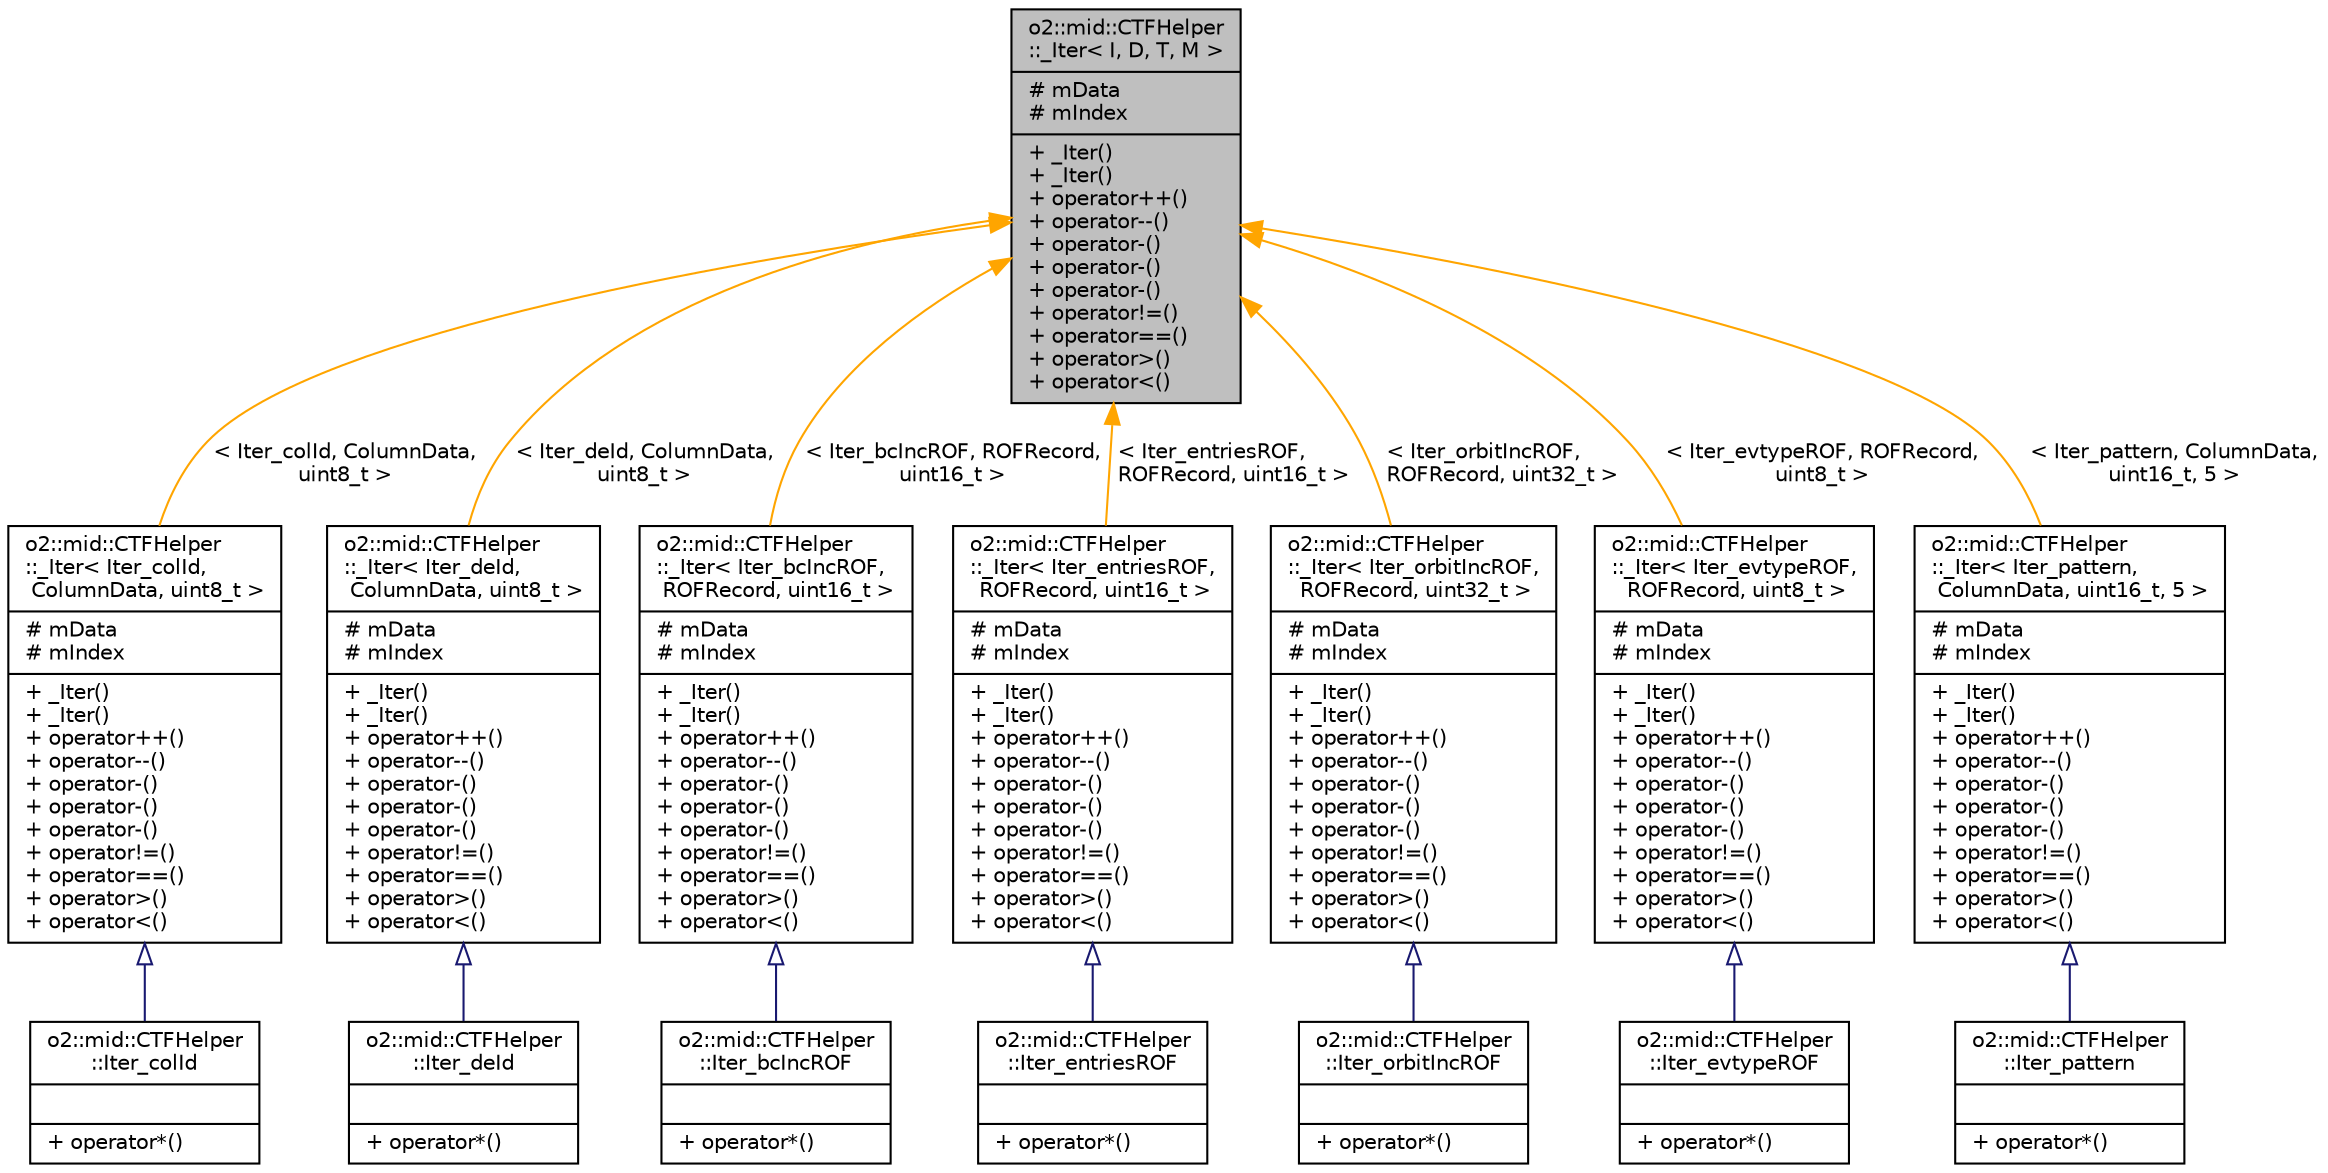 digraph "o2::mid::CTFHelper::_Iter&lt; I, D, T, M &gt;"
{
 // INTERACTIVE_SVG=YES
  bgcolor="transparent";
  edge [fontname="Helvetica",fontsize="10",labelfontname="Helvetica",labelfontsize="10"];
  node [fontname="Helvetica",fontsize="10",shape=record];
  Node0 [label="{o2::mid::CTFHelper\l::_Iter\< I, D, T, M \>\n|# mData\l# mIndex\l|+ _Iter()\l+ _Iter()\l+ operator++()\l+ operator--()\l+ operator-()\l+ operator-()\l+ operator-()\l+ operator!=()\l+ operator==()\l+ operator\>()\l+ operator\<()\l}",height=0.2,width=0.4,color="black", fillcolor="grey75", style="filled", fontcolor="black"];
  Node0 -> Node1 [dir="back",color="orange",fontsize="10",style="solid",label=" \< Iter_colId, ColumnData,\l uint8_t \>" ,fontname="Helvetica"];
  Node1 [label="{o2::mid::CTFHelper\l::_Iter\< Iter_colId,\l ColumnData, uint8_t \>\n|# mData\l# mIndex\l|+ _Iter()\l+ _Iter()\l+ operator++()\l+ operator--()\l+ operator-()\l+ operator-()\l+ operator-()\l+ operator!=()\l+ operator==()\l+ operator\>()\l+ operator\<()\l}",height=0.2,width=0.4,color="black",URL="$d2/dab/classo2_1_1mid_1_1CTFHelper_1_1__Iter.html"];
  Node1 -> Node2 [dir="back",color="midnightblue",fontsize="10",style="solid",arrowtail="onormal",fontname="Helvetica"];
  Node2 [label="{o2::mid::CTFHelper\l::Iter_colId\n||+ operator*()\l}",height=0.2,width=0.4,color="black",URL="$d6/d2f/classo2_1_1mid_1_1CTFHelper_1_1Iter__colId.html"];
  Node0 -> Node3 [dir="back",color="orange",fontsize="10",style="solid",label=" \< Iter_deId, ColumnData,\l uint8_t \>" ,fontname="Helvetica"];
  Node3 [label="{o2::mid::CTFHelper\l::_Iter\< Iter_deId,\l ColumnData, uint8_t \>\n|# mData\l# mIndex\l|+ _Iter()\l+ _Iter()\l+ operator++()\l+ operator--()\l+ operator-()\l+ operator-()\l+ operator-()\l+ operator!=()\l+ operator==()\l+ operator\>()\l+ operator\<()\l}",height=0.2,width=0.4,color="black",URL="$d2/dab/classo2_1_1mid_1_1CTFHelper_1_1__Iter.html"];
  Node3 -> Node4 [dir="back",color="midnightblue",fontsize="10",style="solid",arrowtail="onormal",fontname="Helvetica"];
  Node4 [label="{o2::mid::CTFHelper\l::Iter_deId\n||+ operator*()\l}",height=0.2,width=0.4,color="black",URL="$d6/d7a/classo2_1_1mid_1_1CTFHelper_1_1Iter__deId.html"];
  Node0 -> Node5 [dir="back",color="orange",fontsize="10",style="solid",label=" \< Iter_bcIncROF, ROFRecord,\l uint16_t \>" ,fontname="Helvetica"];
  Node5 [label="{o2::mid::CTFHelper\l::_Iter\< Iter_bcIncROF,\l ROFRecord, uint16_t \>\n|# mData\l# mIndex\l|+ _Iter()\l+ _Iter()\l+ operator++()\l+ operator--()\l+ operator-()\l+ operator-()\l+ operator-()\l+ operator!=()\l+ operator==()\l+ operator\>()\l+ operator\<()\l}",height=0.2,width=0.4,color="black",URL="$d2/dab/classo2_1_1mid_1_1CTFHelper_1_1__Iter.html"];
  Node5 -> Node6 [dir="back",color="midnightblue",fontsize="10",style="solid",arrowtail="onormal",fontname="Helvetica"];
  Node6 [label="{o2::mid::CTFHelper\l::Iter_bcIncROF\n||+ operator*()\l}",height=0.2,width=0.4,color="black",URL="$d0/de3/classo2_1_1mid_1_1CTFHelper_1_1Iter__bcIncROF.html"];
  Node0 -> Node7 [dir="back",color="orange",fontsize="10",style="solid",label=" \< Iter_entriesROF,\l ROFRecord, uint16_t \>" ,fontname="Helvetica"];
  Node7 [label="{o2::mid::CTFHelper\l::_Iter\< Iter_entriesROF,\l ROFRecord, uint16_t \>\n|# mData\l# mIndex\l|+ _Iter()\l+ _Iter()\l+ operator++()\l+ operator--()\l+ operator-()\l+ operator-()\l+ operator-()\l+ operator!=()\l+ operator==()\l+ operator\>()\l+ operator\<()\l}",height=0.2,width=0.4,color="black",URL="$d2/dab/classo2_1_1mid_1_1CTFHelper_1_1__Iter.html"];
  Node7 -> Node8 [dir="back",color="midnightblue",fontsize="10",style="solid",arrowtail="onormal",fontname="Helvetica"];
  Node8 [label="{o2::mid::CTFHelper\l::Iter_entriesROF\n||+ operator*()\l}",height=0.2,width=0.4,color="black",URL="$d1/d50/classo2_1_1mid_1_1CTFHelper_1_1Iter__entriesROF.html"];
  Node0 -> Node9 [dir="back",color="orange",fontsize="10",style="solid",label=" \< Iter_orbitIncROF,\l ROFRecord, uint32_t \>" ,fontname="Helvetica"];
  Node9 [label="{o2::mid::CTFHelper\l::_Iter\< Iter_orbitIncROF,\l ROFRecord, uint32_t \>\n|# mData\l# mIndex\l|+ _Iter()\l+ _Iter()\l+ operator++()\l+ operator--()\l+ operator-()\l+ operator-()\l+ operator-()\l+ operator!=()\l+ operator==()\l+ operator\>()\l+ operator\<()\l}",height=0.2,width=0.4,color="black",URL="$d2/dab/classo2_1_1mid_1_1CTFHelper_1_1__Iter.html"];
  Node9 -> Node10 [dir="back",color="midnightblue",fontsize="10",style="solid",arrowtail="onormal",fontname="Helvetica"];
  Node10 [label="{o2::mid::CTFHelper\l::Iter_orbitIncROF\n||+ operator*()\l}",height=0.2,width=0.4,color="black",URL="$d3/dac/classo2_1_1mid_1_1CTFHelper_1_1Iter__orbitIncROF.html"];
  Node0 -> Node11 [dir="back",color="orange",fontsize="10",style="solid",label=" \< Iter_evtypeROF, ROFRecord,\l uint8_t \>" ,fontname="Helvetica"];
  Node11 [label="{o2::mid::CTFHelper\l::_Iter\< Iter_evtypeROF,\l ROFRecord, uint8_t \>\n|# mData\l# mIndex\l|+ _Iter()\l+ _Iter()\l+ operator++()\l+ operator--()\l+ operator-()\l+ operator-()\l+ operator-()\l+ operator!=()\l+ operator==()\l+ operator\>()\l+ operator\<()\l}",height=0.2,width=0.4,color="black",URL="$d2/dab/classo2_1_1mid_1_1CTFHelper_1_1__Iter.html"];
  Node11 -> Node12 [dir="back",color="midnightblue",fontsize="10",style="solid",arrowtail="onormal",fontname="Helvetica"];
  Node12 [label="{o2::mid::CTFHelper\l::Iter_evtypeROF\n||+ operator*()\l}",height=0.2,width=0.4,color="black",URL="$d3/d1f/classo2_1_1mid_1_1CTFHelper_1_1Iter__evtypeROF.html"];
  Node0 -> Node13 [dir="back",color="orange",fontsize="10",style="solid",label=" \< Iter_pattern, ColumnData,\l uint16_t, 5 \>" ,fontname="Helvetica"];
  Node13 [label="{o2::mid::CTFHelper\l::_Iter\< Iter_pattern,\l ColumnData, uint16_t, 5 \>\n|# mData\l# mIndex\l|+ _Iter()\l+ _Iter()\l+ operator++()\l+ operator--()\l+ operator-()\l+ operator-()\l+ operator-()\l+ operator!=()\l+ operator==()\l+ operator\>()\l+ operator\<()\l}",height=0.2,width=0.4,color="black",URL="$d2/dab/classo2_1_1mid_1_1CTFHelper_1_1__Iter.html"];
  Node13 -> Node14 [dir="back",color="midnightblue",fontsize="10",style="solid",arrowtail="onormal",fontname="Helvetica"];
  Node14 [label="{o2::mid::CTFHelper\l::Iter_pattern\n||+ operator*()\l}",height=0.2,width=0.4,color="black",URL="$d9/dfb/classo2_1_1mid_1_1CTFHelper_1_1Iter__pattern.html"];
}
